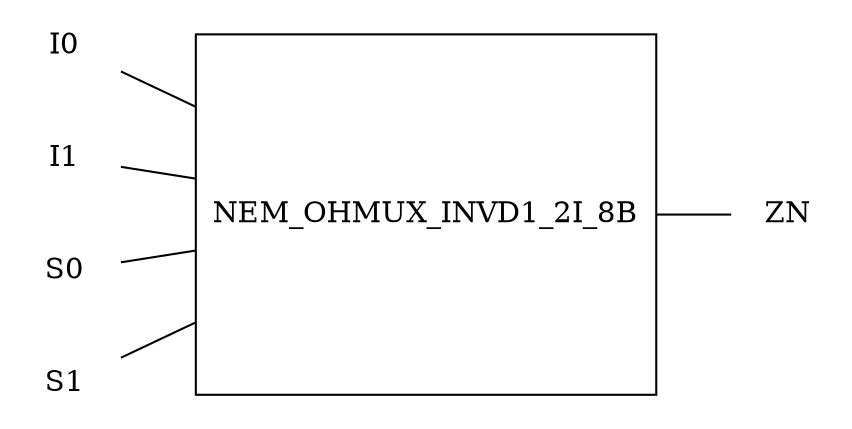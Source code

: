 graph G {
	rankdir=LR;


	0 [shape=box label=NEM_OHMUX_INVD1_2I_8B height=2.4 rankdir=TB];
	I0 [shape=none];
	I0 -- 0
	I1 [shape=none];
	I1 -- 0
	S0 [shape=none];
	S0 -- 0
	S1 [shape=none];
	S1 -- 0
	ZN [shape=none];
	0 -- ZN
}
